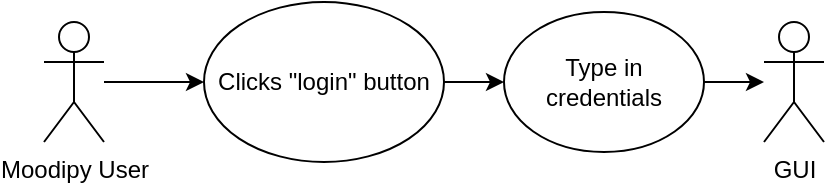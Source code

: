 <mxfile version="13.3.1" type="github">
  <diagram id="IWUC_NM5biAv0EW8VqH7" name="Page-1">
    <mxGraphModel dx="460" dy="800" grid="1" gridSize="10" guides="1" tooltips="1" connect="1" arrows="1" fold="1" page="1" pageScale="1" pageWidth="850" pageHeight="1100" math="0" shadow="0">
      <root>
        <mxCell id="0" />
        <mxCell id="1" parent="0" />
        <mxCell id="uN2XKNfWpw2gYlJKjTjq-1" value="Moodipy User" style="shape=umlActor;verticalLabelPosition=bottom;labelBackgroundColor=#ffffff;verticalAlign=top;html=1;outlineConnect=0;" vertex="1" parent="1">
          <mxGeometry x="40" y="130" width="30" height="60" as="geometry" />
        </mxCell>
        <mxCell id="uN2XKNfWpw2gYlJKjTjq-4" value="GUI" style="shape=umlActor;verticalLabelPosition=bottom;labelBackgroundColor=#ffffff;verticalAlign=top;html=1;outlineConnect=0;" vertex="1" parent="1">
          <mxGeometry x="400" y="130" width="30" height="60" as="geometry" />
        </mxCell>
        <mxCell id="uN2XKNfWpw2gYlJKjTjq-16" value="" style="edgeStyle=orthogonalEdgeStyle;rounded=0;orthogonalLoop=1;jettySize=auto;html=1;" edge="1" parent="1" source="uN2XKNfWpw2gYlJKjTjq-10" target="uN2XKNfWpw2gYlJKjTjq-15">
          <mxGeometry relative="1" as="geometry" />
        </mxCell>
        <mxCell id="uN2XKNfWpw2gYlJKjTjq-10" value="Clicks &quot;login&quot; button" style="ellipse;whiteSpace=wrap;html=1;" vertex="1" parent="1">
          <mxGeometry x="120" y="120" width="120" height="80" as="geometry" />
        </mxCell>
        <mxCell id="uN2XKNfWpw2gYlJKjTjq-11" value="" style="endArrow=classic;html=1;entryX=0;entryY=0.5;entryDx=0;entryDy=0;" edge="1" parent="1" target="uN2XKNfWpw2gYlJKjTjq-10">
          <mxGeometry width="50" height="50" relative="1" as="geometry">
            <mxPoint x="70" y="160" as="sourcePoint" />
            <mxPoint x="230" y="290" as="targetPoint" />
          </mxGeometry>
        </mxCell>
        <mxCell id="uN2XKNfWpw2gYlJKjTjq-15" value="Type in credentials" style="ellipse;whiteSpace=wrap;html=1;" vertex="1" parent="1">
          <mxGeometry x="270" y="125" width="100" height="70" as="geometry" />
        </mxCell>
        <mxCell id="uN2XKNfWpw2gYlJKjTjq-19" value="" style="endArrow=classic;html=1;exitX=1;exitY=0.5;exitDx=0;exitDy=0;" edge="1" parent="1" source="uN2XKNfWpw2gYlJKjTjq-15" target="uN2XKNfWpw2gYlJKjTjq-4">
          <mxGeometry width="50" height="50" relative="1" as="geometry">
            <mxPoint x="390" y="310" as="sourcePoint" />
            <mxPoint x="440" y="260" as="targetPoint" />
          </mxGeometry>
        </mxCell>
      </root>
    </mxGraphModel>
  </diagram>
</mxfile>
